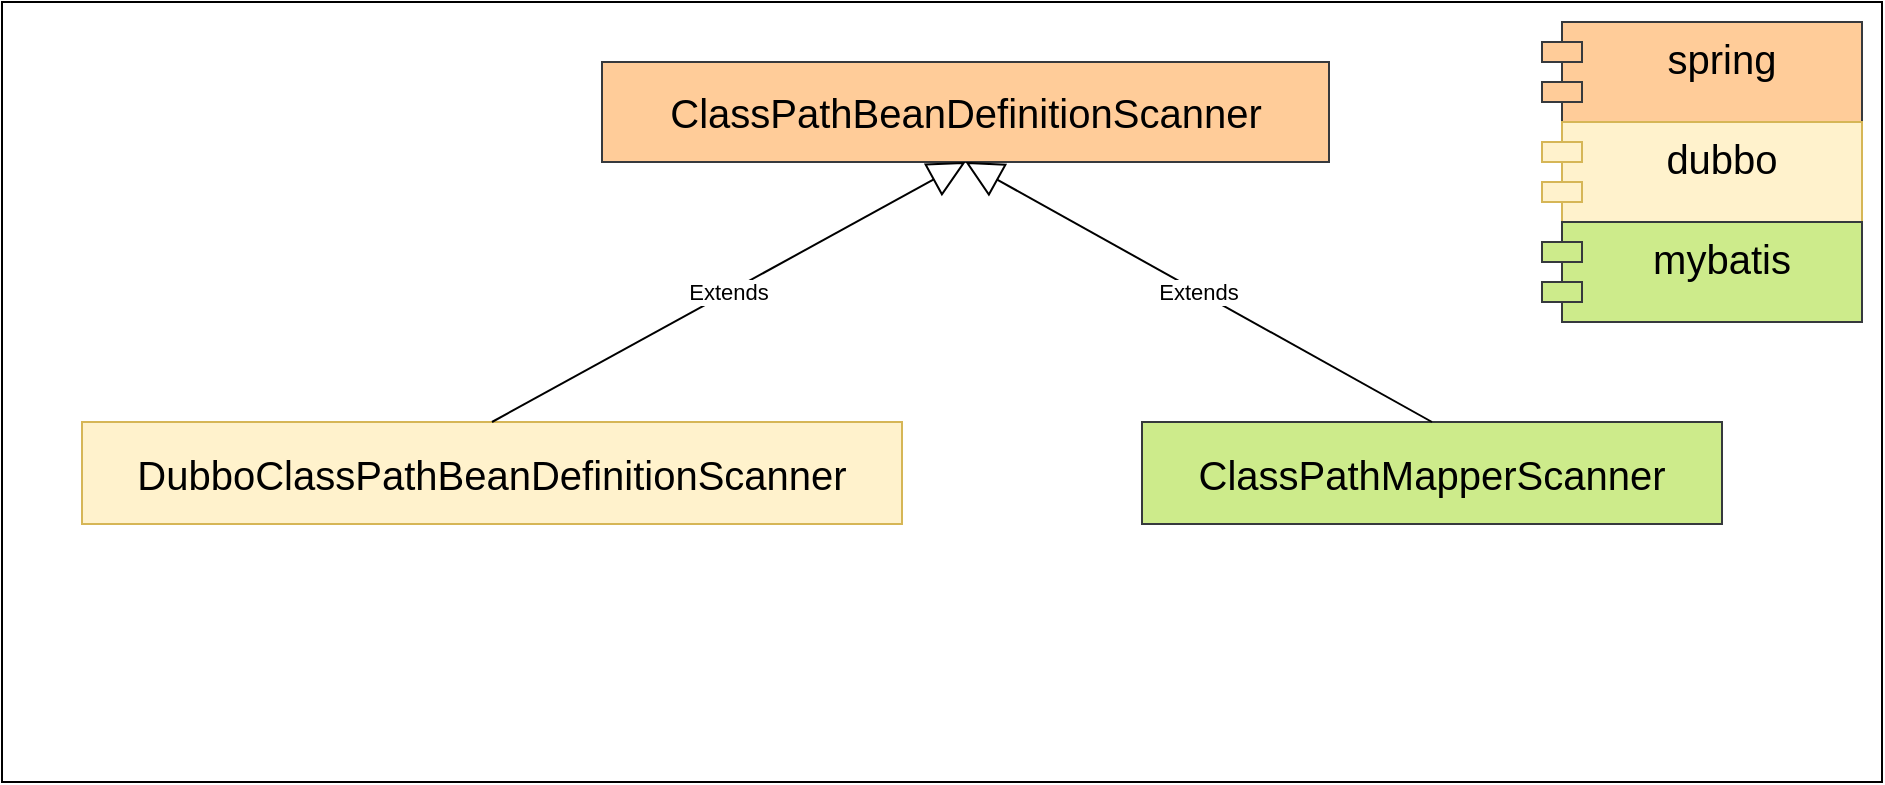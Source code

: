 <mxfile version="28.2.5">
  <diagram name="第 1 页" id="A2wYnKDMZFF023bxGnZ8">
    <mxGraphModel dx="599" dy="788" grid="1" gridSize="10" guides="1" tooltips="1" connect="1" arrows="1" fold="1" page="1" pageScale="1" pageWidth="827" pageHeight="1169" math="0" shadow="0">
      <root>
        <mxCell id="0" />
        <mxCell id="1" parent="0" />
        <mxCell id="lc5mf7nCTQjh2SExQ85K-13" value="" style="rounded=0;whiteSpace=wrap;html=1;" parent="1" vertex="1">
          <mxGeometry x="1150" y="20" width="940" height="390" as="geometry" />
        </mxCell>
        <mxCell id="1i7iyDztXm2SfSE6uJK3-13" value="&lt;div&gt;DubboClassPathBeanDefinitionScanner&lt;/div&gt;" style="html=1;whiteSpace=wrap;fontSize=20;verticalAlign=middle;align=center;fillColor=#fff2cc;strokeColor=#d6b656;" parent="1" vertex="1">
          <mxGeometry x="1190" y="230" width="410" height="51" as="geometry" />
        </mxCell>
        <mxCell id="1i7iyDztXm2SfSE6uJK3-25" value="ClassPathBeanDefinitionScanner" style="html=1;whiteSpace=wrap;fontSize=20;fillColor=#ffcc99;strokeColor=#36393d;" parent="1" vertex="1">
          <mxGeometry x="1450" y="50" width="363.5" height="50" as="geometry" />
        </mxCell>
        <mxCell id="lc5mf7nCTQjh2SExQ85K-7" value="Extends" style="endArrow=block;endSize=16;endFill=0;html=1;rounded=0;exitX=0.5;exitY=0;exitDx=0;exitDy=0;entryX=0.5;entryY=1;entryDx=0;entryDy=0;" parent="1" source="1i7iyDztXm2SfSE6uJK3-13" target="1i7iyDztXm2SfSE6uJK3-25" edge="1">
          <mxGeometry width="160" relative="1" as="geometry">
            <mxPoint x="1360" y="400" as="sourcePoint" />
            <mxPoint x="1520" y="400" as="targetPoint" />
          </mxGeometry>
        </mxCell>
        <mxCell id="lc5mf7nCTQjh2SExQ85K-15" value="spring&lt;div&gt;&lt;br&gt;&lt;/div&gt;" style="shape=module;align=left;spacingLeft=20;align=center;verticalAlign=top;whiteSpace=wrap;html=1;fontSize=20;fillColor=#ffcc99;strokeColor=#36393d;" parent="1" vertex="1">
          <mxGeometry x="1920" y="30" width="160" height="50" as="geometry" />
        </mxCell>
        <mxCell id="Dl0aHl0LSAV_cRfp30VN-1" value="ClassPathMapperScanner" style="html=1;whiteSpace=wrap;fontSize=20;verticalAlign=middle;align=center;fillColor=#cdeb8b;strokeColor=#36393d;" parent="1" vertex="1">
          <mxGeometry x="1720" y="230" width="290" height="51" as="geometry" />
        </mxCell>
        <mxCell id="Dl0aHl0LSAV_cRfp30VN-2" value="Extends" style="endArrow=block;endSize=16;endFill=0;html=1;rounded=0;exitX=0.5;exitY=0;exitDx=0;exitDy=0;entryX=0.5;entryY=1;entryDx=0;entryDy=0;" parent="1" source="Dl0aHl0LSAV_cRfp30VN-1" target="1i7iyDztXm2SfSE6uJK3-25" edge="1">
          <mxGeometry width="160" relative="1" as="geometry">
            <mxPoint x="1540" y="260" as="sourcePoint" />
            <mxPoint x="1700" y="260" as="targetPoint" />
          </mxGeometry>
        </mxCell>
        <mxCell id="GPTkaGA2TrxsYC7Gc-T_-1" value="&lt;div&gt;dubbo&lt;/div&gt;" style="shape=module;align=left;spacingLeft=20;align=center;verticalAlign=top;whiteSpace=wrap;html=1;fontSize=20;fillColor=#fff2cc;strokeColor=#d6b656;" parent="1" vertex="1">
          <mxGeometry x="1920" y="80" width="160" height="50" as="geometry" />
        </mxCell>
        <mxCell id="GPTkaGA2TrxsYC7Gc-T_-2" value="&lt;div&gt;mybatis&lt;/div&gt;" style="shape=module;align=left;spacingLeft=20;align=center;verticalAlign=top;whiteSpace=wrap;html=1;fontSize=20;fillColor=#cdeb8b;strokeColor=#36393d;" parent="1" vertex="1">
          <mxGeometry x="1920" y="130" width="160" height="50" as="geometry" />
        </mxCell>
      </root>
    </mxGraphModel>
  </diagram>
</mxfile>
